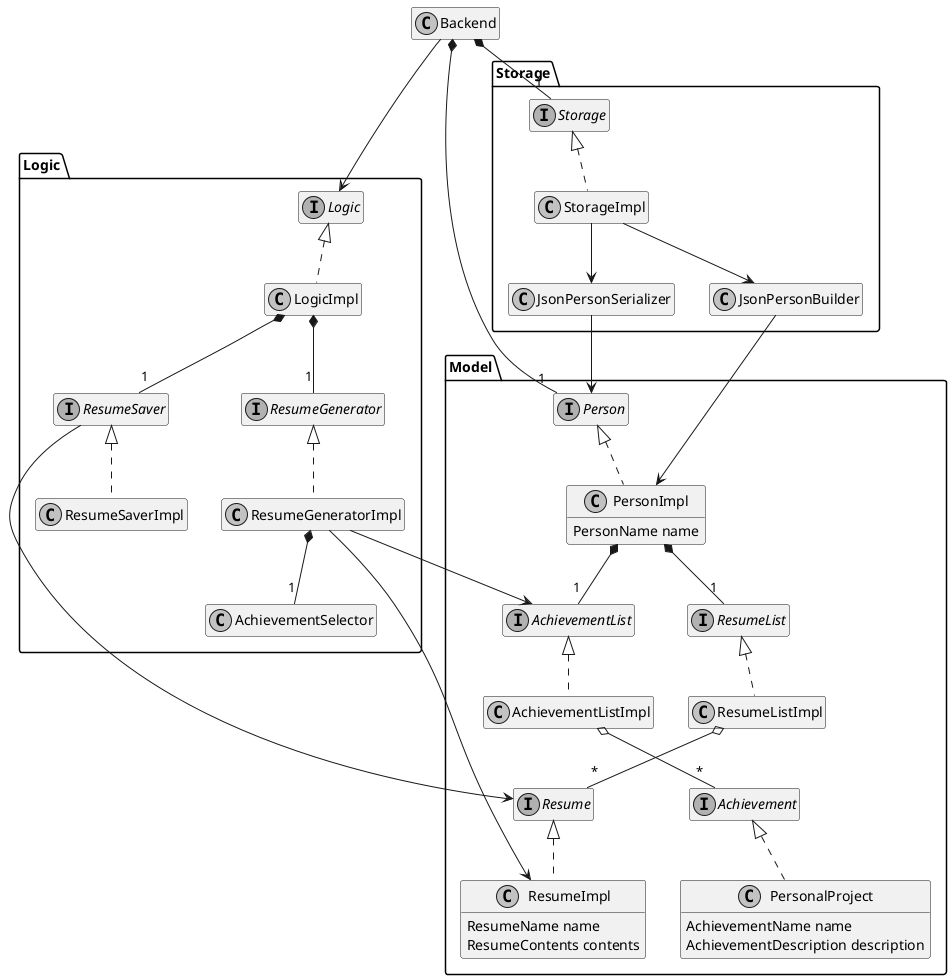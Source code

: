 @startuml

skinparam monochrome true
hide empty members

class Backend
Backend --> Logic.Logic
Backend *-- "1" Model.Person
Backend *-- "1" Storage.Storage

namespace Storage {

interface Storage
class StorageImpl
Storage <|.. StorageImpl

class JsonPersonSerializer
StorageImpl --> JsonPersonSerializer
JsonPersonSerializer --> Model.Person

class JsonPersonBuilder
StorageImpl --> JsonPersonBuilder
JsonPersonBuilder --> Model.PersonImpl

}

namespace Logic {

interface Logic
class LogicImpl
Logic <|.. LogicImpl

interface ResumeSaver
class ResumeSaverImpl
ResumeSaver <|.. ResumeSaverImpl

LogicImpl *-- "1" ResumeSaver
LogicImpl *-- "1" ResumeGenerator
ResumeSaver --> Model.Resume

interface ResumeGenerator
class ResumeGeneratorImpl
class AchievementSelector

ResumeGenerator <|.. ResumeGeneratorImpl
ResumeGeneratorImpl *-- "1" AchievementSelector
ResumeGeneratorImpl --> Model.ResumeImpl
ResumeGeneratorImpl --> Model.AchievementList
}

namespace Model {

interface Person
class PersonImpl {
    PersonName name
}
Person <|.. PersonImpl
PersonImpl *-- "1" AchievementList
PersonImpl *-- "1" ResumeList

interface Achievement
class PersonalProject {
    AchievementName name
    AchievementDescription description
}
interface AchievementList
class AchievementListImpl
Achievement <|.. PersonalProject
AchievementList <|.. AchievementListImpl
AchievementListImpl o-- "*" Achievement

interface Resume
class ResumeImpl {
    ResumeName name
    ResumeContents contents
}
interface ResumeList
class ResumeListImpl
Resume <|.. ResumeImpl
ResumeList <|.. ResumeListImpl
ResumeListImpl o-- "*" Resume

}

@enduml